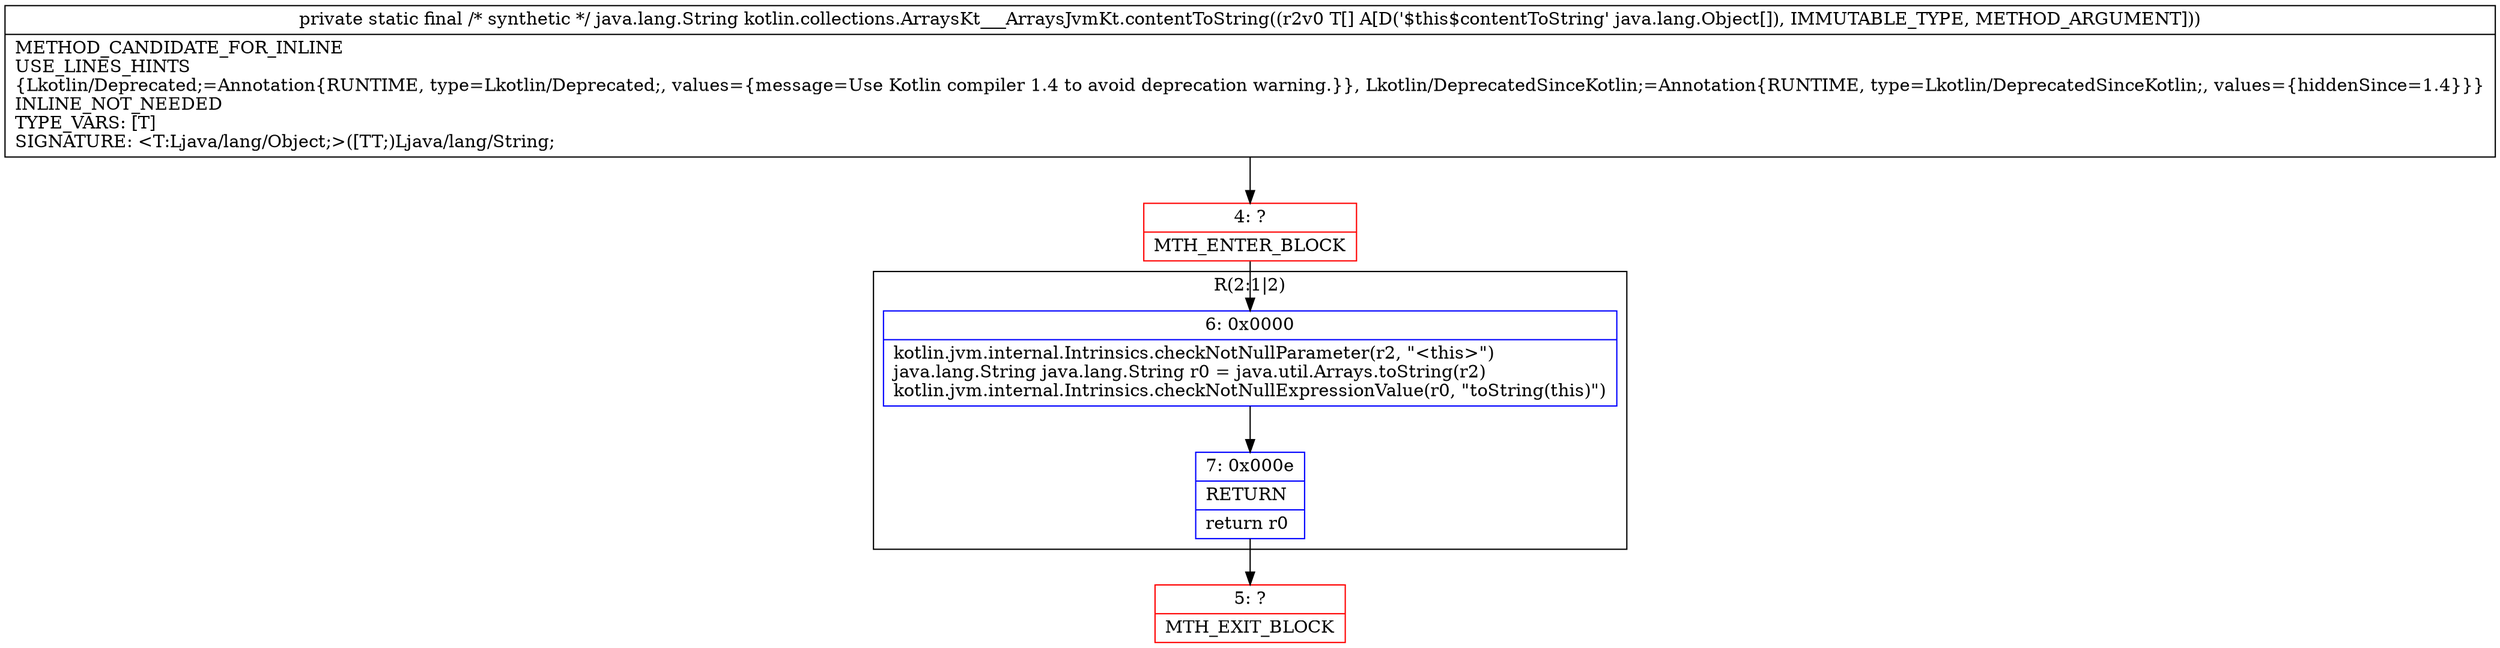 digraph "CFG forkotlin.collections.ArraysKt___ArraysJvmKt.contentToString([Ljava\/lang\/Object;)Ljava\/lang\/String;" {
subgraph cluster_Region_125164137 {
label = "R(2:1|2)";
node [shape=record,color=blue];
Node_6 [shape=record,label="{6\:\ 0x0000|kotlin.jvm.internal.Intrinsics.checkNotNullParameter(r2, \"\<this\>\")\ljava.lang.String java.lang.String r0 = java.util.Arrays.toString(r2)\lkotlin.jvm.internal.Intrinsics.checkNotNullExpressionValue(r0, \"toString(this)\")\l}"];
Node_7 [shape=record,label="{7\:\ 0x000e|RETURN\l|return r0\l}"];
}
Node_4 [shape=record,color=red,label="{4\:\ ?|MTH_ENTER_BLOCK\l}"];
Node_5 [shape=record,color=red,label="{5\:\ ?|MTH_EXIT_BLOCK\l}"];
MethodNode[shape=record,label="{private static final \/* synthetic *\/ java.lang.String kotlin.collections.ArraysKt___ArraysJvmKt.contentToString((r2v0 T[] A[D('$this$contentToString' java.lang.Object[]), IMMUTABLE_TYPE, METHOD_ARGUMENT]))  | METHOD_CANDIDATE_FOR_INLINE\lUSE_LINES_HINTS\l\{Lkotlin\/Deprecated;=Annotation\{RUNTIME, type=Lkotlin\/Deprecated;, values=\{message=Use Kotlin compiler 1.4 to avoid deprecation warning.\}\}, Lkotlin\/DeprecatedSinceKotlin;=Annotation\{RUNTIME, type=Lkotlin\/DeprecatedSinceKotlin;, values=\{hiddenSince=1.4\}\}\}\lINLINE_NOT_NEEDED\lTYPE_VARS: [T]\lSIGNATURE: \<T:Ljava\/lang\/Object;\>([TT;)Ljava\/lang\/String;\l}"];
MethodNode -> Node_4;Node_6 -> Node_7;
Node_7 -> Node_5;
Node_4 -> Node_6;
}

